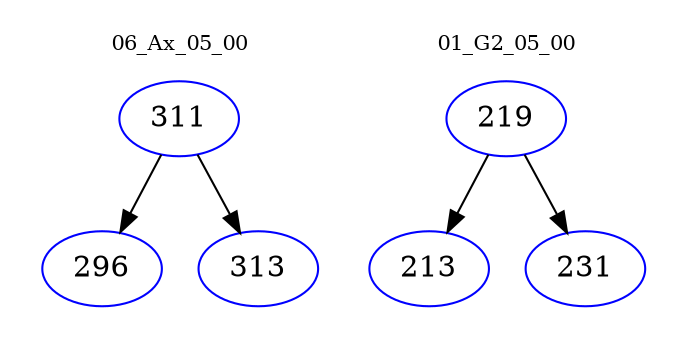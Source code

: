 digraph{
subgraph cluster_0 {
color = white
label = "06_Ax_05_00";
fontsize=10;
T0_311 [label="311", color="blue"]
T0_311 -> T0_296 [color="black"]
T0_296 [label="296", color="blue"]
T0_311 -> T0_313 [color="black"]
T0_313 [label="313", color="blue"]
}
subgraph cluster_1 {
color = white
label = "01_G2_05_00";
fontsize=10;
T1_219 [label="219", color="blue"]
T1_219 -> T1_213 [color="black"]
T1_213 [label="213", color="blue"]
T1_219 -> T1_231 [color="black"]
T1_231 [label="231", color="blue"]
}
}
